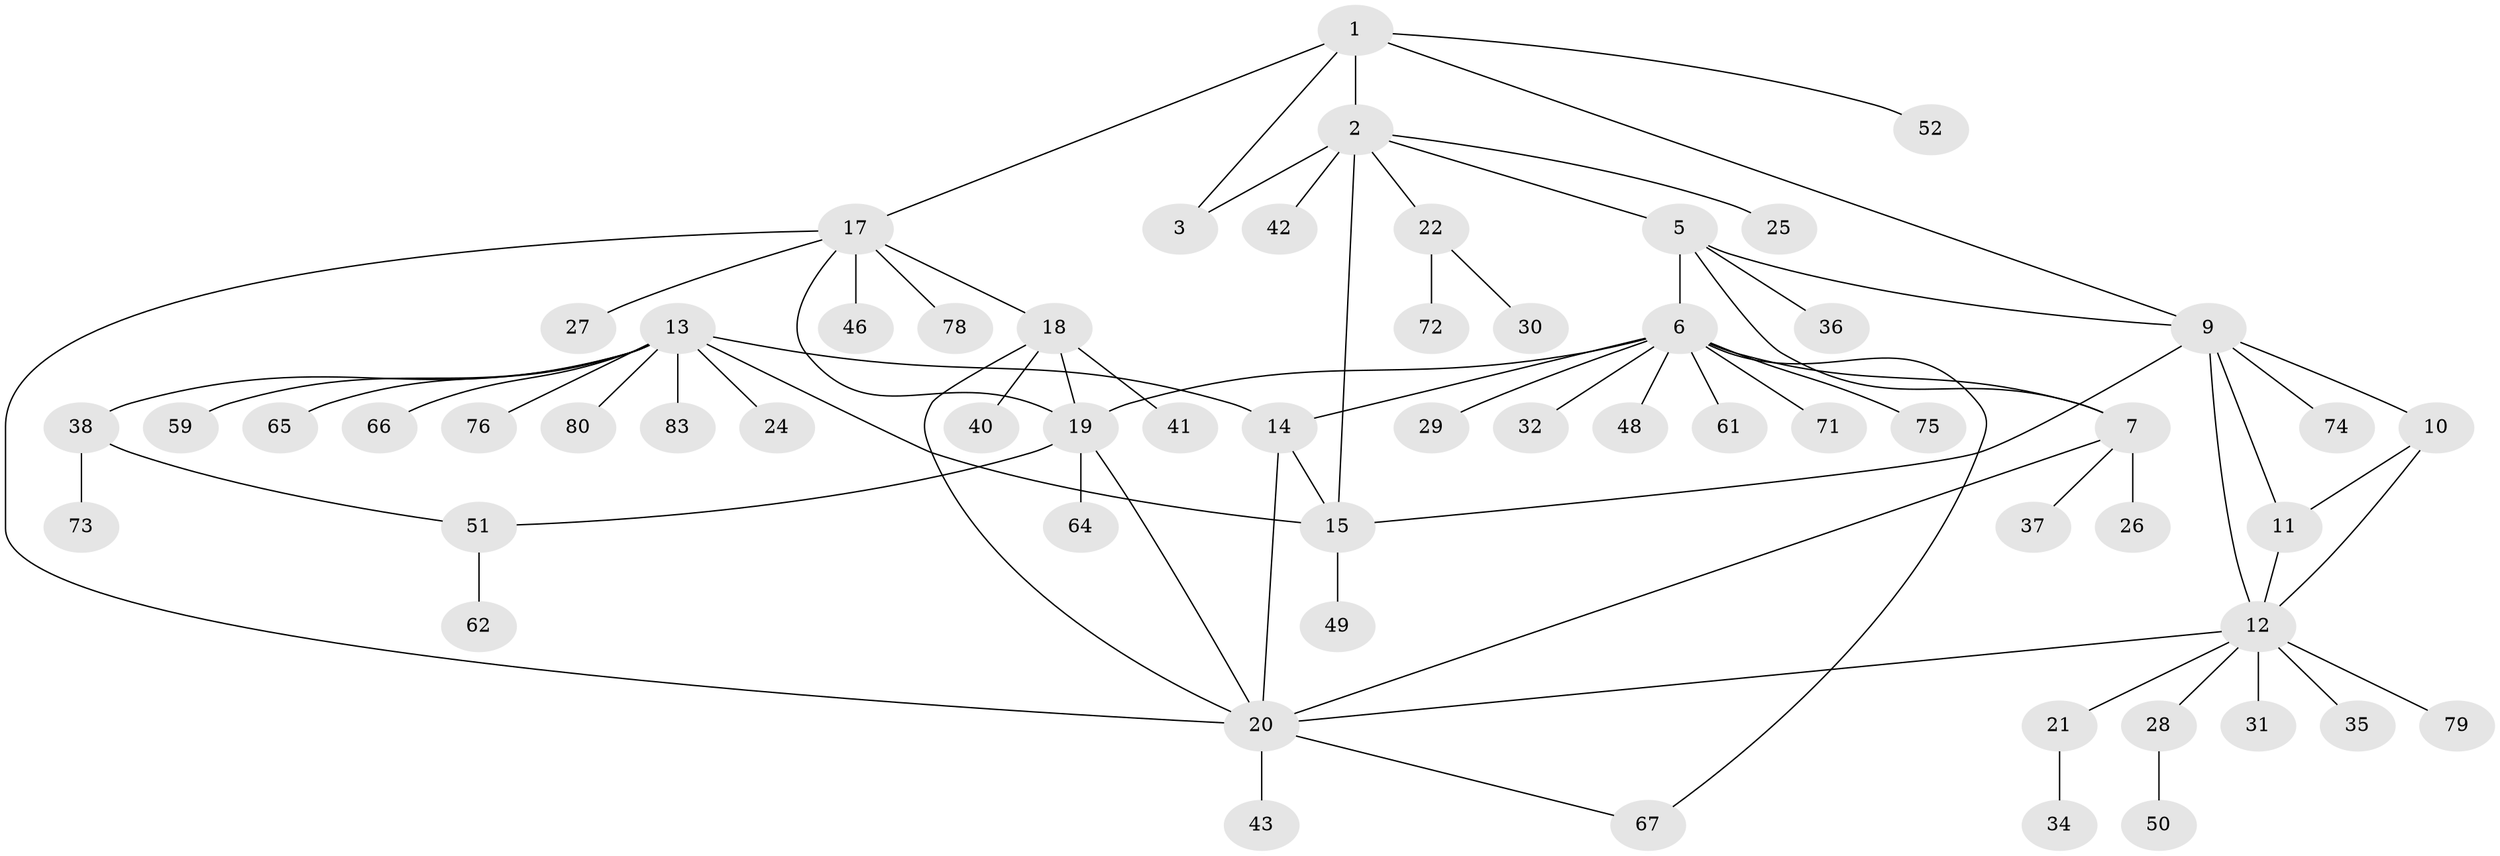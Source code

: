 // Generated by graph-tools (version 1.1) at 2025/24/03/03/25 07:24:09]
// undirected, 60 vertices, 77 edges
graph export_dot {
graph [start="1"]
  node [color=gray90,style=filled];
  1 [super="+47"];
  2 [super="+4"];
  3 [super="+33"];
  5 [super="+68"];
  6 [super="+8"];
  7 [super="+57"];
  9 [super="+44"];
  10 [super="+45"];
  11 [super="+23"];
  12 [super="+81"];
  13 [super="+16"];
  14;
  15 [super="+54"];
  17 [super="+56"];
  18;
  19 [super="+58"];
  20 [super="+70"];
  21;
  22 [super="+39"];
  24;
  25;
  26;
  27;
  28 [super="+69"];
  29;
  30;
  31;
  32;
  34;
  35;
  36;
  37;
  38 [super="+63"];
  40 [super="+77"];
  41;
  42;
  43 [super="+53"];
  46;
  48;
  49;
  50 [super="+55"];
  51 [super="+60"];
  52;
  59;
  61;
  62;
  64;
  65;
  66;
  67;
  71;
  72;
  73;
  74 [super="+82"];
  75;
  76;
  78;
  79;
  80;
  83;
  1 -- 2 [weight=2];
  1 -- 3;
  1 -- 9;
  1 -- 17;
  1 -- 52;
  2 -- 3 [weight=2];
  2 -- 5;
  2 -- 22;
  2 -- 25;
  2 -- 42;
  2 -- 15;
  5 -- 6 [weight=2];
  5 -- 7;
  5 -- 9;
  5 -- 36;
  6 -- 7 [weight=2];
  6 -- 19;
  6 -- 29;
  6 -- 32;
  6 -- 48;
  6 -- 67;
  6 -- 71;
  6 -- 75;
  6 -- 61;
  6 -- 14;
  7 -- 26;
  7 -- 37;
  7 -- 20;
  9 -- 10;
  9 -- 11;
  9 -- 12;
  9 -- 15;
  9 -- 74;
  10 -- 11;
  10 -- 12;
  11 -- 12;
  12 -- 20;
  12 -- 21;
  12 -- 28;
  12 -- 31;
  12 -- 35;
  12 -- 79;
  13 -- 14 [weight=2];
  13 -- 15 [weight=2];
  13 -- 24;
  13 -- 38;
  13 -- 59;
  13 -- 65;
  13 -- 66;
  13 -- 80;
  13 -- 83;
  13 -- 76;
  14 -- 15;
  14 -- 20;
  15 -- 49;
  17 -- 18;
  17 -- 19;
  17 -- 20;
  17 -- 27;
  17 -- 46;
  17 -- 78;
  18 -- 19;
  18 -- 20;
  18 -- 40;
  18 -- 41;
  19 -- 20;
  19 -- 64;
  19 -- 51;
  20 -- 43;
  20 -- 67;
  21 -- 34;
  22 -- 30;
  22 -- 72;
  28 -- 50;
  38 -- 51;
  38 -- 73;
  51 -- 62;
}
